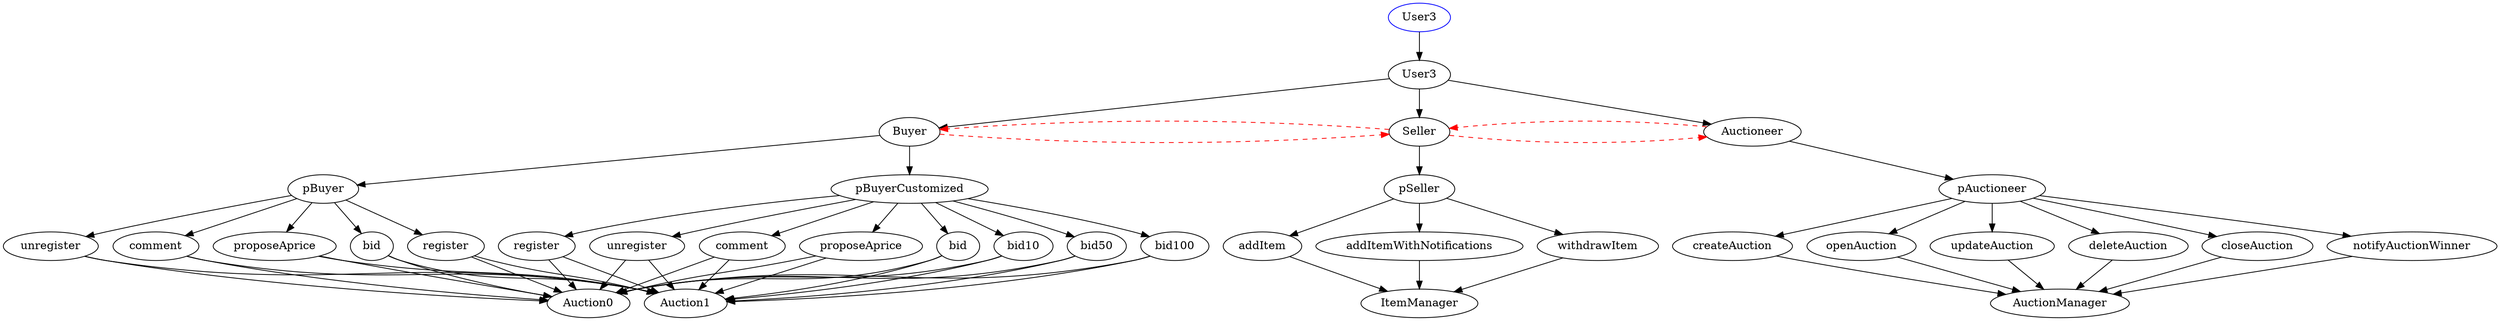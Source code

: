 digraph G { 
User3 [color=blue shape=ellipse style=solid label=User3  ];
User3User3 [color=black shape=ellipse style=solid label=User3  ];
User3Buyer [color=black shape=ellipse style=solid label=Buyer  ];
User3pBuyer [color=black shape=ellipse style=solid label=pBuyer  ];
User3Auction0 [color=black shape=ellipse style=solid label=Auction0  ];
User3Auction1 [color=black shape=ellipse style=solid label=Auction1  ];
User3Auction0 [color=black shape=ellipse style=solid label=Auction0  ];
User3Auction1 [color=black shape=ellipse style=solid label=Auction1  ];
User3Auction0 [color=black shape=ellipse style=solid label=Auction0  ];
User3Auction1 [color=black shape=ellipse style=solid label=Auction1  ];
User3Auction0 [color=black shape=ellipse style=solid label=Auction0  ];
User3Auction1 [color=black shape=ellipse style=solid label=Auction1  ];
User3Auction0 [color=black shape=ellipse style=solid label=Auction0  ];
User3Auction1 [color=black shape=ellipse style=solid label=Auction1  ];
User3pBuyerCustomized [color=black shape=ellipse style=solid label=pBuyerCustomized  ];
User3Auction0 [color=black shape=ellipse style=solid label=Auction0  ];
User3Auction1 [color=black shape=ellipse style=solid label=Auction1  ];
User3Auction0 [color=black shape=ellipse style=solid label=Auction0  ];
User3Auction1 [color=black shape=ellipse style=solid label=Auction1  ];
User3Auction0 [color=black shape=ellipse style=solid label=Auction0  ];
User3Auction1 [color=black shape=ellipse style=solid label=Auction1  ];
User3Auction0 [color=black shape=ellipse style=solid label=Auction0  ];
User3Auction1 [color=black shape=ellipse style=solid label=Auction1  ];
User3Auction0 [color=black shape=ellipse style=solid label=Auction0  ];
User3Auction1 [color=black shape=ellipse style=solid label=Auction1  ];
User3Auction0 [color=black shape=ellipse style=solid label=Auction0  ];
User3Auction1 [color=black shape=ellipse style=solid label=Auction1  ];
User3Auction0 [color=black shape=ellipse style=solid label=Auction0  ];
User3Auction1 [color=black shape=ellipse style=solid label=Auction1  ];
User3Auction0 [color=black shape=ellipse style=solid label=Auction0  ];
User3Auction1 [color=black shape=ellipse style=solid label=Auction1  ];
User3Seller [color=black shape=ellipse style=solid label=Seller  ];
User3Seller [color=black shape=ellipse style=solid label=Seller  ];
User3pSeller [color=black shape=ellipse style=solid label=pSeller  ];
User3ItemManager [color=black shape=ellipse style=solid label=ItemManager  ];
User3ItemManager [color=black shape=ellipse style=solid label=ItemManager  ];
User3ItemManager [color=black shape=ellipse style=solid label=ItemManager  ];
User3Buyer [color=black shape=ellipse style=solid label=Buyer  ];
User3Auctioneer [color=black shape=ellipse style=solid label=Auctioneer  ];
User3Auctioneer [color=black shape=ellipse style=solid label=Auctioneer  ];
User3pAuctioneer [color=black shape=ellipse style=solid label=pAuctioneer  ];
User3AuctionManager [color=black shape=ellipse style=solid label=AuctionManager  ];
User3AuctionManager [color=black shape=ellipse style=solid label=AuctionManager  ];
User3AuctionManager [color=black shape=ellipse style=solid label=AuctionManager  ];
User3AuctionManager [color=black shape=ellipse style=solid label=AuctionManager  ];
User3AuctionManager [color=black shape=ellipse style=solid label=AuctionManager  ];
User3AuctionManager [color=black shape=ellipse style=solid label=AuctionManager  ];
User3Seller [color=black shape=ellipse style=solid label=Seller  ];
User3pBuyerbid [color=black shape=ellipse style=solid label=bid  ];
User3pBuyerregister [color=black shape=ellipse style=solid label=register  ];
User3pBuyerunregister [color=black shape=ellipse style=solid label=unregister  ];
User3pBuyercomment [color=black shape=ellipse style=solid label=comment  ];
User3pBuyerproposeAprice [color=black shape=ellipse style=solid label=proposeAprice  ];
User3pBuyerCustomizedbid [color=black shape=ellipse style=solid label=bid  ];
User3pBuyerCustomizedbid10 [color=black shape=ellipse style=solid label=bid10  ];
User3pBuyerCustomizedbid50 [color=black shape=ellipse style=solid label=bid50  ];
User3pBuyerCustomizedbid100 [color=black shape=ellipse style=solid label=bid100  ];
User3pBuyerCustomizedregister [color=black shape=ellipse style=solid label=register  ];
User3pBuyerCustomizedunregister [color=black shape=ellipse style=solid label=unregister  ];
User3pBuyerCustomizedcomment [color=black shape=ellipse style=solid label=comment  ];
User3pBuyerCustomizedproposeAprice [color=black shape=ellipse style=solid label=proposeAprice  ];
User3pSelleraddItem [color=black shape=ellipse style=solid label=addItem  ];
User3pSelleraddItemWithNotifications [color=black shape=ellipse style=solid label=addItemWithNotifications  ];
User3pSellerwithdrawItem [color=black shape=ellipse style=solid label=withdrawItem  ];
User3pAuctioneercreateAuction [color=black shape=ellipse style=solid label=createAuction  ];
User3pAuctioneeropenAuction [color=black shape=ellipse style=solid label=openAuction  ];
User3pAuctioneerupdateAuction [color=black shape=ellipse style=solid label=updateAuction  ];
User3pAuctioneerdeleteAuction [color=black shape=ellipse style=solid label=deleteAuction  ];
User3pAuctioneercloseAuction [color=black shape=ellipse style=solid label=closeAuction  ];
User3pAuctioneernotifyAuctionWinner [color=black shape=ellipse style=solid label=notifyAuctionWinner  ];
User3 -> User3User3[constraint=true color=black style=solid];
User3User3 -> User3Buyer[constraint=true color=black style=solid];
User3User3 -> User3Seller[constraint=true color=black style=solid];
User3User3 -> User3Auctioneer[constraint=true color=black style=solid];
User3Buyer -> User3pBuyer[constraint=true color=black style=solid];
User3Buyer -> User3pBuyerCustomized[constraint=true color=black style=solid];
User3Buyer -> User3Seller[constraint=false color=red style=dashed];
User3Seller -> User3Buyer[constraint=false color=red style=dashed];
User3pBuyer -> User3pBuyerbid[constraint=true color=black style=solid];
User3pBuyer -> User3pBuyerregister[constraint=true color=black style=solid];
User3pBuyer -> User3pBuyerunregister[constraint=true color=black style=solid];
User3pBuyer -> User3pBuyercomment[constraint=true color=black style=solid];
User3pBuyer -> User3pBuyerproposeAprice[constraint=true color=black style=solid];
User3pBuyerbid -> User3Auction0[constraint=true color=black style=solid];
User3pBuyerbid -> User3Auction1[constraint=true color=black style=solid];
User3pBuyerregister -> User3Auction0[constraint=true color=black style=solid];
User3pBuyerregister -> User3Auction1[constraint=true color=black style=solid];
User3pBuyerunregister -> User3Auction0[constraint=true color=black style=solid];
User3pBuyerunregister -> User3Auction1[constraint=true color=black style=solid];
User3pBuyercomment -> User3Auction0[constraint=true color=black style=solid];
User3pBuyercomment -> User3Auction1[constraint=true color=black style=solid];
User3pBuyerproposeAprice -> User3Auction0[constraint=true color=black style=solid];
User3pBuyerproposeAprice -> User3Auction1[constraint=true color=black style=solid];
User3pBuyerCustomized -> User3pBuyerCustomizedbid[constraint=true color=black style=solid];
User3pBuyerCustomized -> User3pBuyerCustomizedbid10[constraint=true color=black style=solid];
User3pBuyerCustomized -> User3pBuyerCustomizedbid50[constraint=true color=black style=solid];
User3pBuyerCustomized -> User3pBuyerCustomizedbid100[constraint=true color=black style=solid];
User3pBuyerCustomized -> User3pBuyerCustomizedregister[constraint=true color=black style=solid];
User3pBuyerCustomized -> User3pBuyerCustomizedunregister[constraint=true color=black style=solid];
User3pBuyerCustomized -> User3pBuyerCustomizedcomment[constraint=true color=black style=solid];
User3pBuyerCustomized -> User3pBuyerCustomizedproposeAprice[constraint=true color=black style=solid];
User3pBuyerCustomizedbid -> User3Auction0[constraint=true color=black style=solid];
User3pBuyerCustomizedbid -> User3Auction1[constraint=true color=black style=solid];
User3pBuyerCustomizedbid10 -> User3Auction0[constraint=true color=black style=solid];
User3pBuyerCustomizedbid10 -> User3Auction1[constraint=true color=black style=solid];
User3pBuyerCustomizedbid50 -> User3Auction0[constraint=true color=black style=solid];
User3pBuyerCustomizedbid50 -> User3Auction1[constraint=true color=black style=solid];
User3pBuyerCustomizedbid100 -> User3Auction0[constraint=true color=black style=solid];
User3pBuyerCustomizedbid100 -> User3Auction1[constraint=true color=black style=solid];
User3pBuyerCustomizedregister -> User3Auction0[constraint=true color=black style=solid];
User3pBuyerCustomizedregister -> User3Auction1[constraint=true color=black style=solid];
User3pBuyerCustomizedunregister -> User3Auction0[constraint=true color=black style=solid];
User3pBuyerCustomizedunregister -> User3Auction1[constraint=true color=black style=solid];
User3pBuyerCustomizedcomment -> User3Auction0[constraint=true color=black style=solid];
User3pBuyerCustomizedcomment -> User3Auction1[constraint=true color=black style=solid];
User3pBuyerCustomizedproposeAprice -> User3Auction0[constraint=true color=black style=solid];
User3pBuyerCustomizedproposeAprice -> User3Auction1[constraint=true color=black style=solid];
User3Seller -> User3pSeller[constraint=true color=black style=solid];
User3Seller -> User3Auctioneer[constraint=false color=red style=dashed];
User3Auctioneer -> User3Seller[constraint=false color=red style=dashed];
User3pSeller -> User3pSelleraddItem[constraint=true color=black style=solid];
User3pSeller -> User3pSelleraddItemWithNotifications[constraint=true color=black style=solid];
User3pSeller -> User3pSellerwithdrawItem[constraint=true color=black style=solid];
User3pSelleraddItem -> User3ItemManager[constraint=true color=black style=solid];
User3pSelleraddItemWithNotifications -> User3ItemManager[constraint=true color=black style=solid];
User3pSellerwithdrawItem -> User3ItemManager[constraint=true color=black style=solid];
User3Auctioneer -> User3pAuctioneer[constraint=true color=black style=solid];
User3pAuctioneer -> User3pAuctioneercreateAuction[constraint=true color=black style=solid];
User3pAuctioneer -> User3pAuctioneeropenAuction[constraint=true color=black style=solid];
User3pAuctioneer -> User3pAuctioneerupdateAuction[constraint=true color=black style=solid];
User3pAuctioneer -> User3pAuctioneerdeleteAuction[constraint=true color=black style=solid];
User3pAuctioneer -> User3pAuctioneercloseAuction[constraint=true color=black style=solid];
User3pAuctioneer -> User3pAuctioneernotifyAuctionWinner[constraint=true color=black style=solid];
User3pAuctioneercreateAuction -> User3AuctionManager[constraint=true color=black style=solid];
User3pAuctioneeropenAuction -> User3AuctionManager[constraint=true color=black style=solid];
User3pAuctioneerupdateAuction -> User3AuctionManager[constraint=true color=black style=solid];
User3pAuctioneerdeleteAuction -> User3AuctionManager[constraint=true color=black style=solid];
User3pAuctioneercloseAuction -> User3AuctionManager[constraint=true color=black style=solid];
User3pAuctioneernotifyAuctionWinner -> User3AuctionManager[constraint=true color=black style=solid];
}